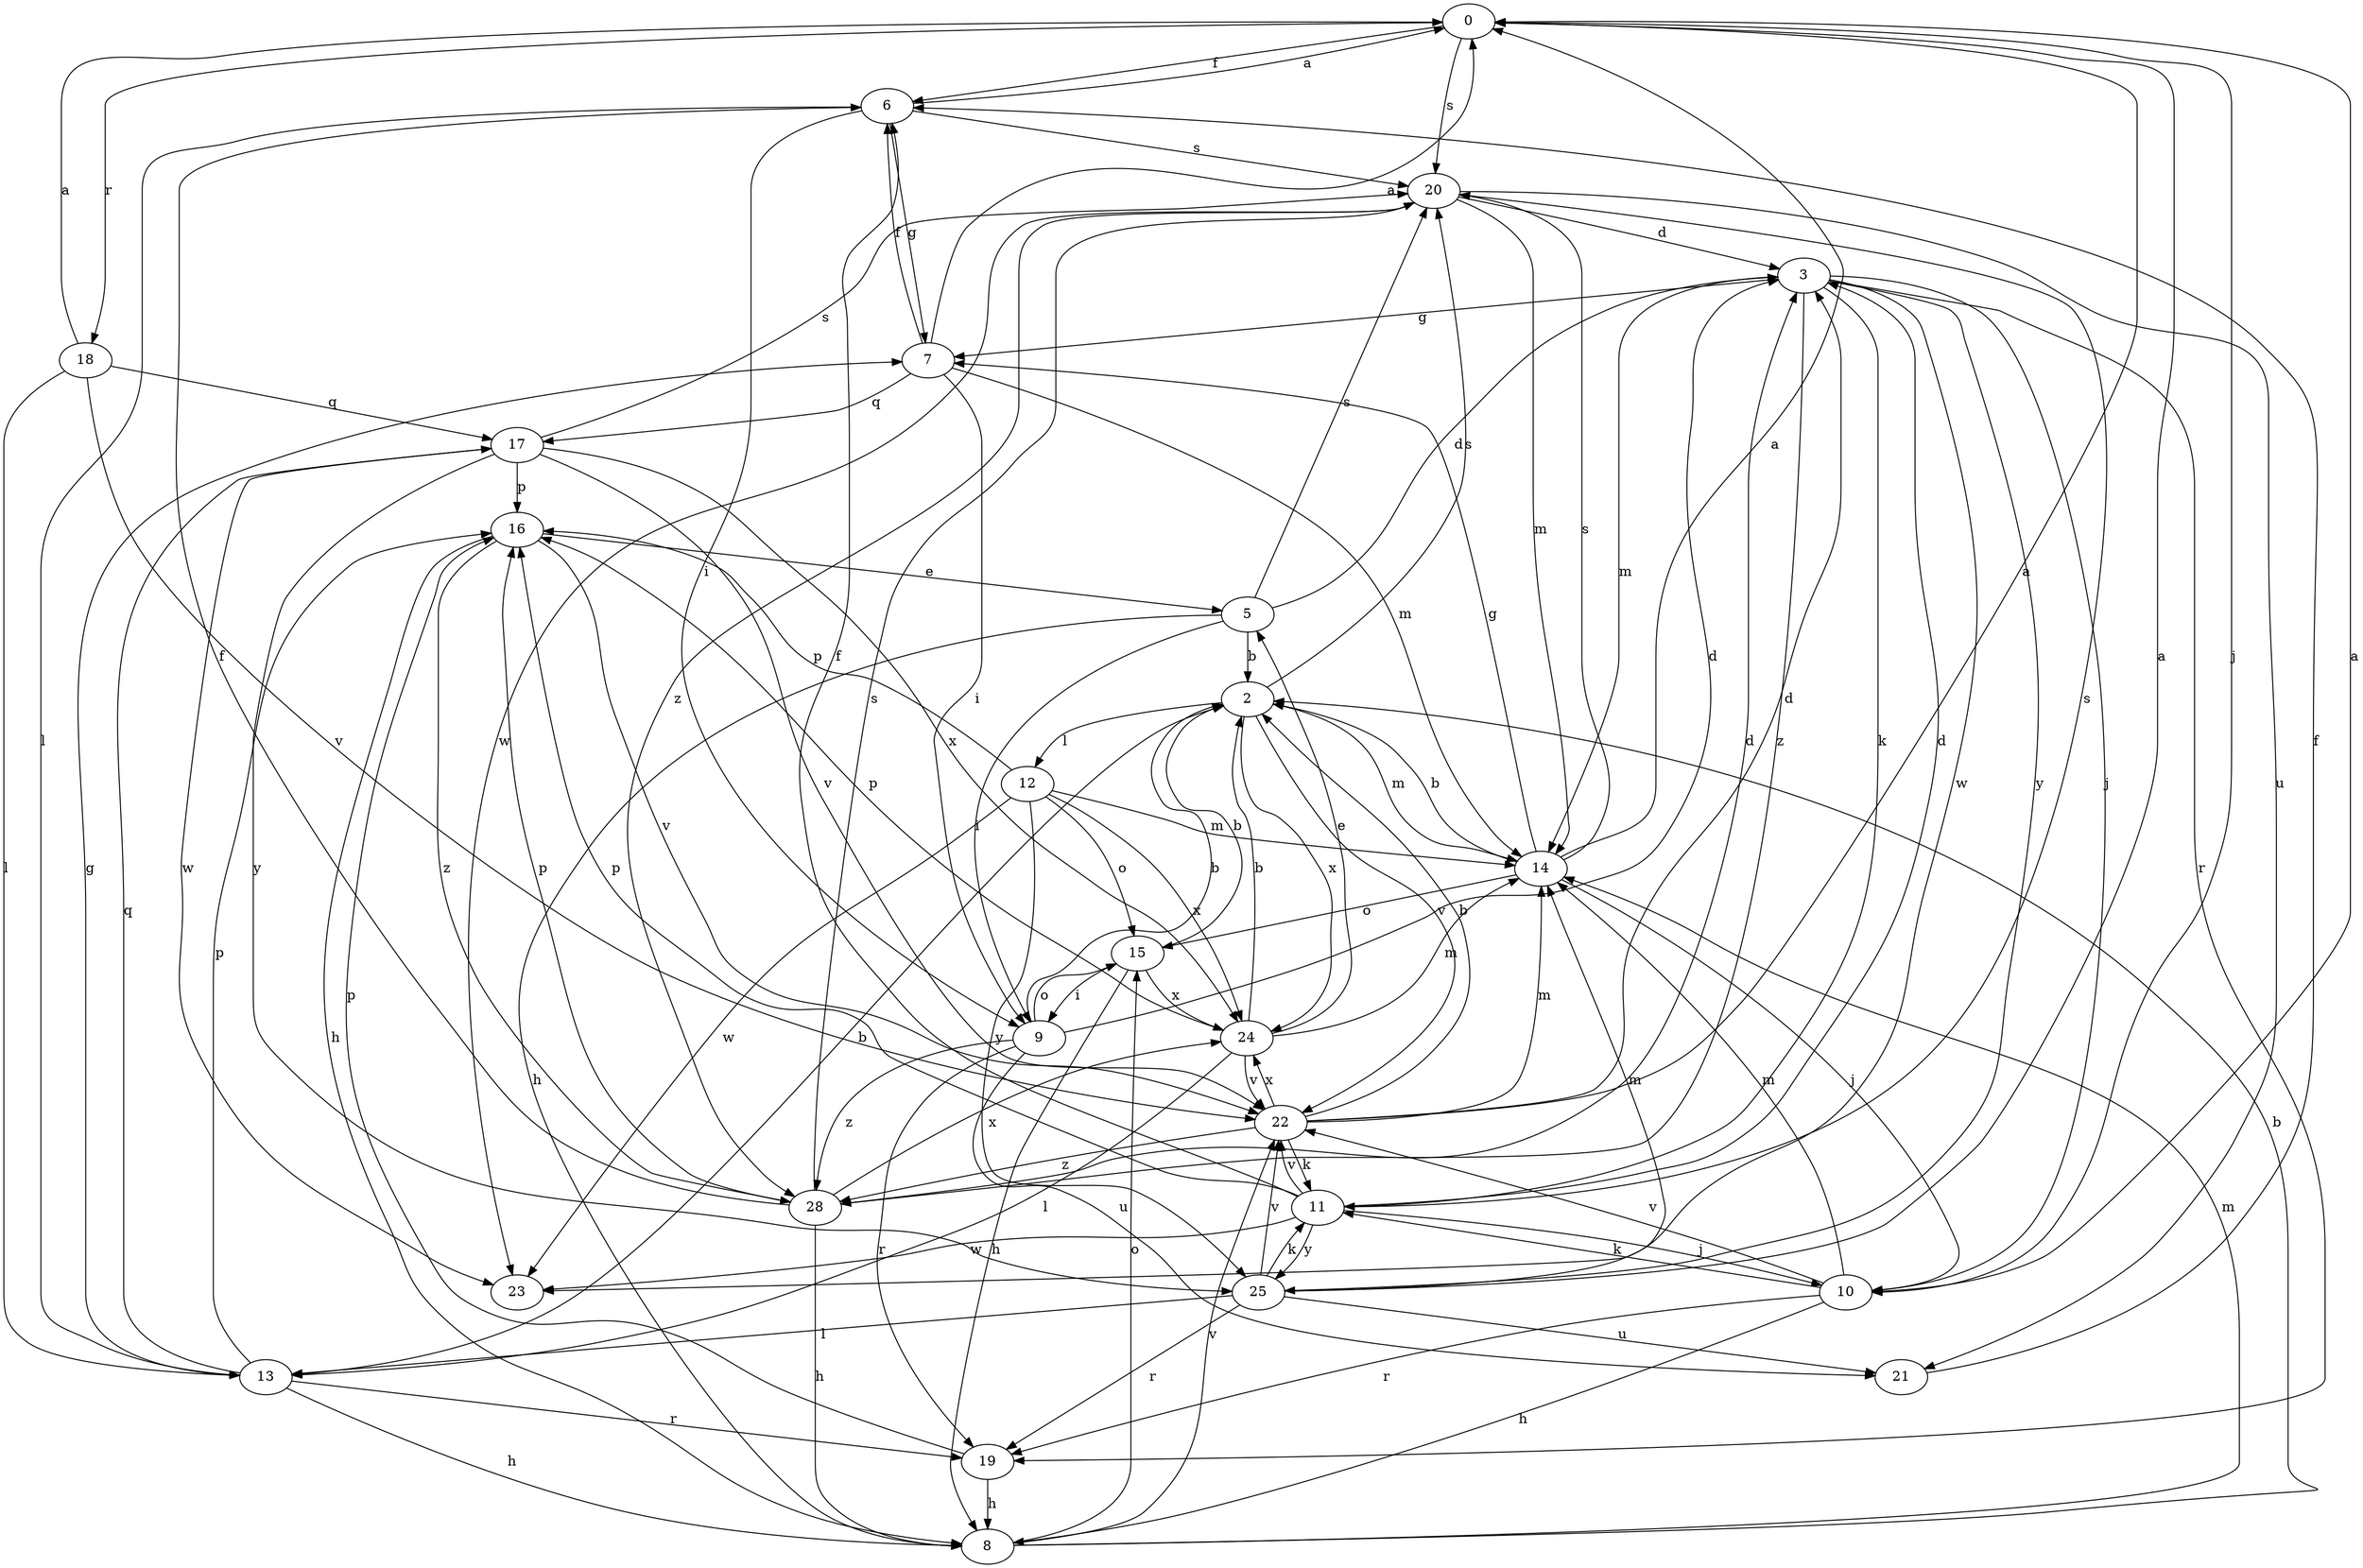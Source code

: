 strict digraph  {
0;
2;
3;
5;
6;
7;
8;
9;
10;
11;
12;
13;
14;
15;
16;
17;
18;
19;
20;
21;
22;
23;
24;
25;
28;
0 -> 6  [label=f];
0 -> 10  [label=j];
0 -> 18  [label=r];
0 -> 20  [label=s];
2 -> 12  [label=l];
2 -> 14  [label=m];
2 -> 20  [label=s];
2 -> 22  [label=v];
2 -> 24  [label=x];
3 -> 7  [label=g];
3 -> 10  [label=j];
3 -> 11  [label=k];
3 -> 14  [label=m];
3 -> 19  [label=r];
3 -> 23  [label=w];
3 -> 25  [label=y];
3 -> 28  [label=z];
5 -> 2  [label=b];
5 -> 3  [label=d];
5 -> 8  [label=h];
5 -> 9  [label=i];
5 -> 20  [label=s];
6 -> 0  [label=a];
6 -> 7  [label=g];
6 -> 9  [label=i];
6 -> 13  [label=l];
6 -> 20  [label=s];
7 -> 0  [label=a];
7 -> 6  [label=f];
7 -> 9  [label=i];
7 -> 14  [label=m];
7 -> 17  [label=q];
8 -> 2  [label=b];
8 -> 14  [label=m];
8 -> 15  [label=o];
8 -> 22  [label=v];
9 -> 2  [label=b];
9 -> 3  [label=d];
9 -> 15  [label=o];
9 -> 19  [label=r];
9 -> 21  [label=u];
9 -> 28  [label=z];
10 -> 0  [label=a];
10 -> 8  [label=h];
10 -> 11  [label=k];
10 -> 14  [label=m];
10 -> 19  [label=r];
10 -> 22  [label=v];
11 -> 3  [label=d];
11 -> 6  [label=f];
11 -> 10  [label=j];
11 -> 16  [label=p];
11 -> 20  [label=s];
11 -> 22  [label=v];
11 -> 23  [label=w];
11 -> 25  [label=y];
12 -> 14  [label=m];
12 -> 15  [label=o];
12 -> 16  [label=p];
12 -> 23  [label=w];
12 -> 24  [label=x];
12 -> 25  [label=y];
13 -> 2  [label=b];
13 -> 7  [label=g];
13 -> 8  [label=h];
13 -> 16  [label=p];
13 -> 17  [label=q];
13 -> 19  [label=r];
14 -> 0  [label=a];
14 -> 2  [label=b];
14 -> 7  [label=g];
14 -> 10  [label=j];
14 -> 15  [label=o];
14 -> 20  [label=s];
15 -> 2  [label=b];
15 -> 8  [label=h];
15 -> 9  [label=i];
15 -> 24  [label=x];
16 -> 5  [label=e];
16 -> 8  [label=h];
16 -> 22  [label=v];
16 -> 28  [label=z];
17 -> 16  [label=p];
17 -> 20  [label=s];
17 -> 22  [label=v];
17 -> 23  [label=w];
17 -> 24  [label=x];
17 -> 25  [label=y];
18 -> 0  [label=a];
18 -> 13  [label=l];
18 -> 17  [label=q];
18 -> 22  [label=v];
19 -> 8  [label=h];
19 -> 16  [label=p];
20 -> 3  [label=d];
20 -> 14  [label=m];
20 -> 21  [label=u];
20 -> 23  [label=w];
20 -> 28  [label=z];
21 -> 6  [label=f];
22 -> 0  [label=a];
22 -> 2  [label=b];
22 -> 3  [label=d];
22 -> 11  [label=k];
22 -> 14  [label=m];
22 -> 24  [label=x];
22 -> 28  [label=z];
24 -> 2  [label=b];
24 -> 5  [label=e];
24 -> 13  [label=l];
24 -> 14  [label=m];
24 -> 16  [label=p];
24 -> 22  [label=v];
25 -> 0  [label=a];
25 -> 11  [label=k];
25 -> 13  [label=l];
25 -> 14  [label=m];
25 -> 19  [label=r];
25 -> 21  [label=u];
25 -> 22  [label=v];
28 -> 3  [label=d];
28 -> 6  [label=f];
28 -> 8  [label=h];
28 -> 16  [label=p];
28 -> 20  [label=s];
28 -> 24  [label=x];
}
